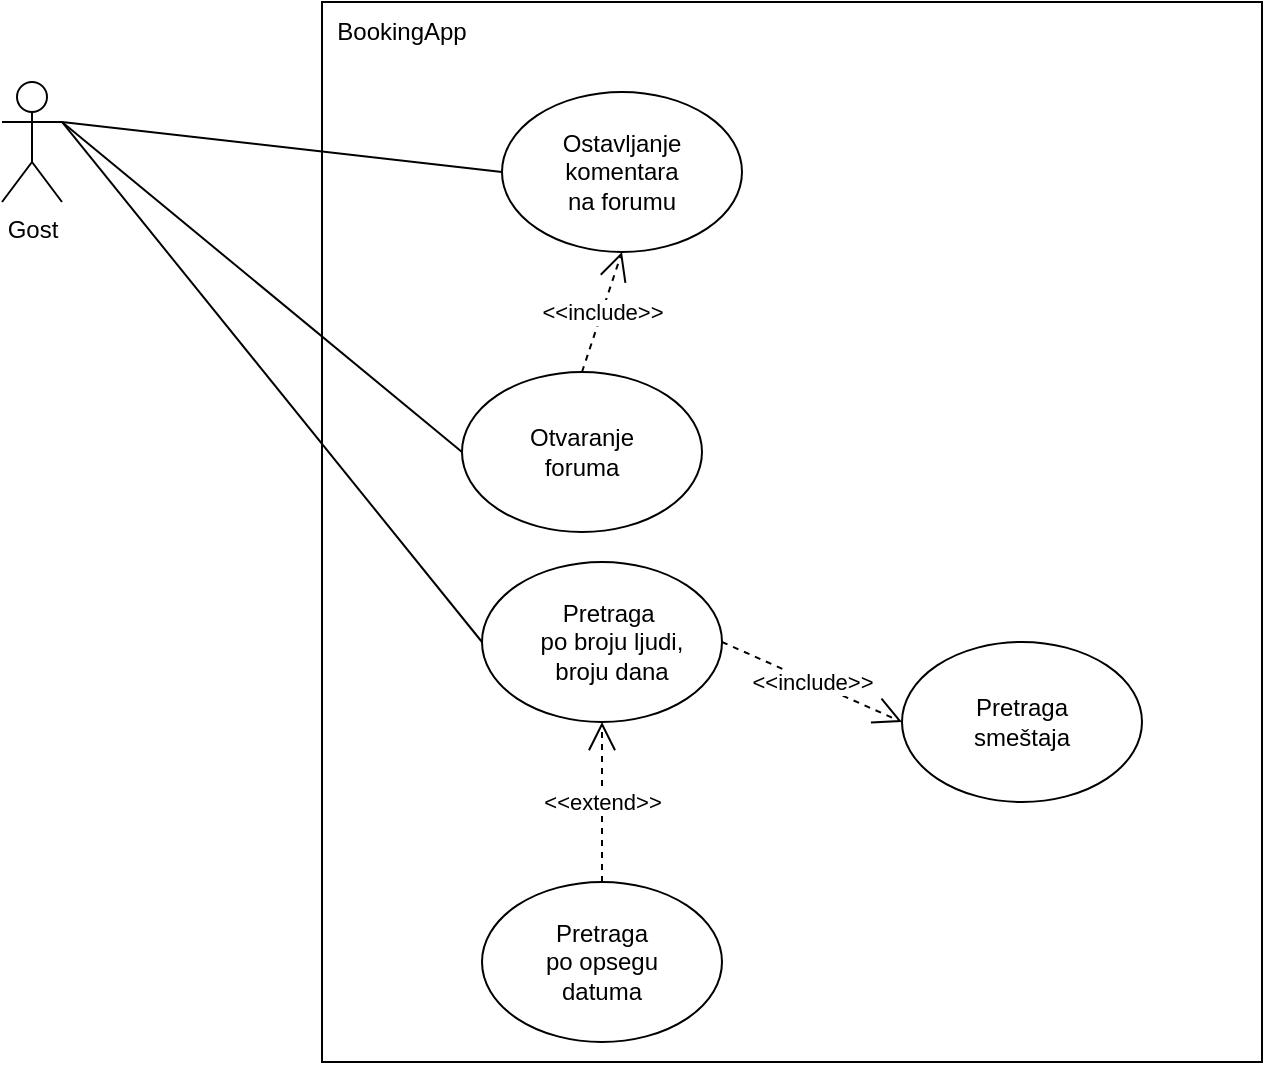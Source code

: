 <mxfile version="24.2.5" type="device" pages="3">
  <diagram name="Page-1" id="Gao6CCeyrSvHzHPnSlMe">
    <mxGraphModel dx="1290" dy="629" grid="1" gridSize="10" guides="1" tooltips="1" connect="1" arrows="1" fold="1" page="1" pageScale="1" pageWidth="850" pageHeight="1100" math="0" shadow="0">
      <root>
        <mxCell id="0" />
        <mxCell id="1" parent="0" />
        <mxCell id="QE1EpY1hvr6n0u_PBA_X-1" value="Gost" style="shape=umlActor;verticalLabelPosition=bottom;verticalAlign=top;html=1;outlineConnect=0;" parent="1" vertex="1">
          <mxGeometry x="80" y="210" width="30" height="60" as="geometry" />
        </mxCell>
        <mxCell id="QE1EpY1hvr6n0u_PBA_X-2" value="" style="rounded=0;whiteSpace=wrap;html=1;" parent="1" vertex="1">
          <mxGeometry x="240" y="170" width="470" height="530" as="geometry" />
        </mxCell>
        <mxCell id="QE1EpY1hvr6n0u_PBA_X-3" value="BookingApp" style="text;html=1;align=center;verticalAlign=middle;whiteSpace=wrap;rounded=0;" parent="1" vertex="1">
          <mxGeometry x="250" y="170" width="60" height="30" as="geometry" />
        </mxCell>
        <UserObject label="" link="data:page/id,4BlbzZwQB25rr30WY9NV" id="QE1EpY1hvr6n0u_PBA_X-4">
          <mxCell style="ellipse;whiteSpace=wrap;html=1;" parent="1" vertex="1">
            <mxGeometry x="310" y="355" width="120" height="80" as="geometry" />
          </mxCell>
        </UserObject>
        <mxCell id="QE1EpY1hvr6n0u_PBA_X-5" value="Otvaranje&lt;div&gt;foruma&lt;/div&gt;" style="text;html=1;align=center;verticalAlign=middle;whiteSpace=wrap;rounded=0;" parent="1" vertex="1">
          <mxGeometry x="340" y="380" width="60" height="30" as="geometry" />
        </mxCell>
        <UserObject label="" link="data:page/id,4BlbzZwQB25rr30WY9NV" id="QE1EpY1hvr6n0u_PBA_X-6">
          <mxCell style="ellipse;whiteSpace=wrap;html=1;" parent="1" vertex="1">
            <mxGeometry x="330" y="215" width="120" height="80" as="geometry" />
          </mxCell>
        </UserObject>
        <mxCell id="QE1EpY1hvr6n0u_PBA_X-7" value="Ostavljanje&lt;div&gt;komentara&lt;/div&gt;&lt;div&gt;na forumu&lt;/div&gt;" style="text;html=1;align=center;verticalAlign=middle;whiteSpace=wrap;rounded=0;" parent="1" vertex="1">
          <mxGeometry x="360" y="240" width="60" height="30" as="geometry" />
        </mxCell>
        <UserObject label="" link="data:page/id,cMyMZTN-Xkny6GXQS5Jq" id="QE1EpY1hvr6n0u_PBA_X-8">
          <mxCell style="ellipse;whiteSpace=wrap;html=1;" parent="1" vertex="1">
            <mxGeometry x="320" y="450" width="120" height="80" as="geometry" />
          </mxCell>
        </UserObject>
        <mxCell id="QE1EpY1hvr6n0u_PBA_X-9" value="Pretraga&amp;nbsp;&lt;div&gt;po broju ljudi, broju dana&lt;/div&gt;" style="text;html=1;align=center;verticalAlign=middle;whiteSpace=wrap;rounded=0;" parent="1" vertex="1">
          <mxGeometry x="340" y="475" width="90" height="30" as="geometry" />
        </mxCell>
        <mxCell id="QE1EpY1hvr6n0u_PBA_X-10" value="" style="endArrow=none;html=1;rounded=0;entryX=1;entryY=0.333;entryDx=0;entryDy=0;entryPerimeter=0;exitX=0;exitY=0.5;exitDx=0;exitDy=0;" parent="1" source="QE1EpY1hvr6n0u_PBA_X-4" target="QE1EpY1hvr6n0u_PBA_X-1" edge="1">
          <mxGeometry width="50" height="50" relative="1" as="geometry">
            <mxPoint x="400" y="350" as="sourcePoint" />
            <mxPoint x="450" y="300" as="targetPoint" />
          </mxGeometry>
        </mxCell>
        <mxCell id="QE1EpY1hvr6n0u_PBA_X-11" value="" style="endArrow=none;html=1;rounded=0;entryX=1;entryY=0.333;entryDx=0;entryDy=0;entryPerimeter=0;exitX=0;exitY=0.5;exitDx=0;exitDy=0;" parent="1" source="QE1EpY1hvr6n0u_PBA_X-6" target="QE1EpY1hvr6n0u_PBA_X-1" edge="1">
          <mxGeometry width="50" height="50" relative="1" as="geometry">
            <mxPoint x="320" y="260" as="sourcePoint" />
            <mxPoint x="160" y="290" as="targetPoint" />
          </mxGeometry>
        </mxCell>
        <mxCell id="QE1EpY1hvr6n0u_PBA_X-12" value="" style="endArrow=none;html=1;rounded=0;exitX=0;exitY=0.5;exitDx=0;exitDy=0;entryX=1;entryY=0.333;entryDx=0;entryDy=0;entryPerimeter=0;" parent="1" source="QE1EpY1hvr6n0u_PBA_X-8" target="QE1EpY1hvr6n0u_PBA_X-1" edge="1">
          <mxGeometry width="50" height="50" relative="1" as="geometry">
            <mxPoint x="320" y="365" as="sourcePoint" />
            <mxPoint x="180" y="350" as="targetPoint" />
          </mxGeometry>
        </mxCell>
        <mxCell id="ZUddCmN1AfWreRN_nDoZ-5" value="&amp;lt;&amp;lt;include&amp;gt;&amp;gt;" style="endArrow=open;endSize=12;dashed=1;html=1;rounded=0;exitX=0.5;exitY=0;exitDx=0;exitDy=0;entryX=0.5;entryY=1;entryDx=0;entryDy=0;" parent="1" source="QE1EpY1hvr6n0u_PBA_X-4" target="QE1EpY1hvr6n0u_PBA_X-6" edge="1">
          <mxGeometry width="160" relative="1" as="geometry">
            <mxPoint x="390" y="300" as="sourcePoint" />
            <mxPoint x="550" y="300" as="targetPoint" />
          </mxGeometry>
        </mxCell>
        <UserObject label="" link="data:page/id,cMyMZTN-Xkny6GXQS5Jq" id="ljx4JP-d50ewhqAf7Ueq-1">
          <mxCell style="ellipse;whiteSpace=wrap;html=1;" parent="1" vertex="1">
            <mxGeometry x="320" y="610" width="120" height="80" as="geometry" />
          </mxCell>
        </UserObject>
        <UserObject label="Pretraga&lt;div&gt;smeštaja&lt;/div&gt;" link="data:page/id,cMyMZTN-Xkny6GXQS5Jq" id="ljx4JP-d50ewhqAf7Ueq-2">
          <mxCell style="ellipse;whiteSpace=wrap;html=1;" parent="1" vertex="1">
            <mxGeometry x="530" y="490" width="120" height="80" as="geometry" />
          </mxCell>
        </UserObject>
        <mxCell id="_x8vZX4XEAiADp94z5Ct-1" value="&amp;lt;&amp;lt;include&amp;gt;&amp;gt;" style="endArrow=open;endSize=12;dashed=1;html=1;rounded=0;exitX=1;exitY=0.5;exitDx=0;exitDy=0;entryX=0;entryY=0.5;entryDx=0;entryDy=0;" parent="1" source="QE1EpY1hvr6n0u_PBA_X-8" target="ljx4JP-d50ewhqAf7Ueq-2" edge="1">
          <mxGeometry width="160" relative="1" as="geometry">
            <mxPoint x="375" y="270" as="sourcePoint" />
            <mxPoint x="399" y="339" as="targetPoint" />
          </mxGeometry>
        </mxCell>
        <mxCell id="JQKyBSkJ250PzLrSri4O-2" value="Pretraga po opsegu datuma" style="text;html=1;align=center;verticalAlign=middle;whiteSpace=wrap;rounded=0;" parent="1" vertex="1">
          <mxGeometry x="350" y="635" width="60" height="30" as="geometry" />
        </mxCell>
        <mxCell id="dtJXtdHIAcOuE7yYMlyh-1" value="&amp;lt;&amp;lt;extend&amp;gt;&amp;gt;" style="endArrow=open;endSize=12;dashed=1;html=1;rounded=0;exitX=0.5;exitY=0;exitDx=0;exitDy=0;entryX=0.5;entryY=1;entryDx=0;entryDy=0;" parent="1" source="ljx4JP-d50ewhqAf7Ueq-1" target="QE1EpY1hvr6n0u_PBA_X-8" edge="1">
          <mxGeometry width="160" relative="1" as="geometry">
            <mxPoint x="450" y="500" as="sourcePoint" />
            <mxPoint x="540" y="540" as="targetPoint" />
          </mxGeometry>
        </mxCell>
      </root>
    </mxGraphModel>
  </diagram>
  <diagram id="4BlbzZwQB25rr30WY9NV" name="Page-3">
    <mxGraphModel dx="1290" dy="629" grid="1" gridSize="10" guides="1" tooltips="1" connect="1" arrows="1" fold="1" page="1" pageScale="1" pageWidth="850" pageHeight="1100" math="0" shadow="0">
      <root>
        <mxCell id="0" />
        <mxCell id="1" parent="0" />
        <mxCell id="-b6bnM5k2tCqvHz4noWU-1" value="" style="rounded=0;whiteSpace=wrap;html=1;" parent="1" vertex="1">
          <mxGeometry x="20" y="80" width="390" height="290" as="geometry" />
        </mxCell>
        <mxCell id="-b6bnM5k2tCqvHz4noWU-2" value="&lt;div&gt;&lt;div&gt;&lt;b&gt;Naziv: &lt;/b&gt;Ostavljanje komentara na forumu&lt;/div&gt;&lt;div&gt;&lt;b&gt;Preduslov:&amp;nbsp;&lt;/b&gt;Korisnik je prijavljen kao gost,&amp;nbsp;&lt;span style=&quot;background-color: initial;&quot;&gt;pregledao je lokacije i odabrao je forum&lt;/span&gt;&lt;/div&gt;&lt;div&gt;&lt;b&gt;Posledica:&amp;nbsp;&lt;/b&gt;Korsnik je postavio komentar na postojećem forumu&lt;span style=&quot;white-space: pre;&quot;&gt;&#x9;&lt;/span&gt;&lt;/div&gt;&lt;/div&gt;&lt;b&gt;Osnovni tok:&lt;/b&gt;&lt;div&gt;1. Sistem ucitava stranicu sa svim postojecim komentarima&lt;/div&gt;&lt;div&gt;2. Gost unosi komentar&amp;nbsp;&lt;/div&gt;&lt;div&gt;3. Sistem cuva komentar&lt;/div&gt;&lt;div&gt;4. Sistem prikazuje kreirani komentar&lt;/div&gt;&lt;div&gt;5. Slučaj korišćenja se završava&lt;/div&gt;&lt;div&gt;&lt;b&gt;Alternative:&lt;/b&gt;&lt;/div&gt;&lt;div&gt;3a: Sistem čuva komentar i oznacava ga kao posebno koristan ako je gost vec bio na toj lokaciji&lt;/div&gt;" style="text;html=1;align=left;verticalAlign=middle;whiteSpace=wrap;rounded=0;" parent="1" vertex="1">
          <mxGeometry x="30" y="80" width="350" height="240" as="geometry" />
        </mxCell>
        <mxCell id="75sgWWCs0nZRKWrHWWrA-1" value="" style="rounded=0;whiteSpace=wrap;html=1;" vertex="1" parent="1">
          <mxGeometry x="440" y="80" width="390" height="290" as="geometry" />
        </mxCell>
        <mxCell id="75sgWWCs0nZRKWrHWWrA-2" value="&lt;div&gt;&lt;b&gt;Naziv: &lt;/b&gt;Otvaranje foruma&lt;/div&gt;&lt;div&gt;&lt;b&gt;Preduslov: &lt;/b&gt;Korisnik je prijavljen kao gost&lt;/div&gt;&lt;div&gt;&lt;b&gt;Posledica: &lt;/b&gt;Korsnik je otvorio forum na odabranoj lokaciji i &lt;span style=&quot;white-space: pre;&quot;&gt;&#x9;&lt;/span&gt;&lt;span style=&quot;white-space: pre;&quot;&gt;&#x9;&lt;/span&gt;&amp;nbsp; &amp;nbsp;ostavio prvi komentar&lt;/div&gt;&lt;b&gt;Osnovni tok:&lt;/b&gt;&lt;div&gt;1. Gost pregleda lokacije i klikne na odredjenu lokaciju&amp;nbsp;&lt;/div&gt;&lt;div&gt;2. Sistem ucitava stranicu za individualni forum&lt;/div&gt;&lt;div&gt;&lt;div&gt;3. Sistem kreira forum&lt;/div&gt;&lt;/div&gt;&lt;div&gt;4. [ Uključi: Ostavljanje komentara na forumu ]&lt;/div&gt;&lt;div&gt;&lt;span style=&quot;background-color: initial;&quot;&gt;5. Sistem omogucava gostu opciju da zatvori forum&lt;/span&gt;&lt;br&gt;&lt;/div&gt;&lt;div&gt;6. Slučaj korišćenja se završava&lt;/div&gt;&lt;div&gt;&lt;b&gt;Alternative:&lt;/b&gt;&lt;/div&gt;&lt;div&gt;3a: Gost se navigira na drugu stranicu i ne kreira forum&lt;/div&gt;" style="text;html=1;align=left;verticalAlign=middle;whiteSpace=wrap;rounded=0;" vertex="1" parent="1">
          <mxGeometry x="450" y="90" width="350" height="240" as="geometry" />
        </mxCell>
      </root>
    </mxGraphModel>
  </diagram>
  <diagram id="cMyMZTN-Xkny6GXQS5Jq" name="Page-4">
    <mxGraphModel dx="1290" dy="629" grid="1" gridSize="10" guides="1" tooltips="1" connect="1" arrows="1" fold="1" page="1" pageScale="1" pageWidth="850" pageHeight="1100" math="0" shadow="0">
      <root>
        <mxCell id="0" />
        <mxCell id="1" parent="0" />
        <mxCell id="BL4IeS5il5wvud6-nDbh-1" value="" style="rounded=0;whiteSpace=wrap;html=1;" parent="1" vertex="1">
          <mxGeometry x="90" y="70" width="390" height="170" as="geometry" />
        </mxCell>
        <mxCell id="BL4IeS5il5wvud6-nDbh-2" value="&lt;div&gt;&lt;div&gt;&lt;b&gt;Naziv: &lt;/b&gt;Pretraga po broju ljudi i broju dana&lt;/div&gt;&lt;div&gt;&lt;b&gt;Preduslov:&amp;nbsp;&lt;/b&gt;Korisnik je prijavljen kao gost&lt;/div&gt;&lt;div&gt;&lt;b&gt;Posledica: &lt;/b&gt;Korisnik je pronašao smeštaj za željeni broj ljudi, broj dana i opciono opseg datuma i rezervisao smeštaj&amp;nbsp;&lt;/div&gt;&lt;/div&gt;&lt;b&gt;Osnovni tok:&lt;/b&gt;&lt;div&gt;1. Korisnik unosi broj ljudi i na koliko dana bi zeleo da putuje&lt;/div&gt;&lt;div&gt;2. [ Tačka proširenja: Pretraga po opsegu datuma ]&lt;/div&gt;&lt;div&gt;&lt;span style=&quot;background-color: initial;&quot;&gt;2. [ Uključuje: Pretragu smeštaja ]&lt;/span&gt;&lt;br&gt;&lt;/div&gt;&lt;div&gt;3. Slučaj korišćenja se završava&lt;/div&gt;&lt;div&gt;&lt;b&gt;Alternative:&lt;/b&gt;&lt;/div&gt;&lt;div&gt;&lt;br&gt;&lt;/div&gt;" style="text;html=1;align=left;verticalAlign=middle;whiteSpace=wrap;rounded=0;" parent="1" vertex="1">
          <mxGeometry x="100" y="70" width="370" height="180" as="geometry" />
        </mxCell>
        <mxCell id="PZ2fJgWXGftWVnVO-jN2-1" value="" style="rounded=0;whiteSpace=wrap;html=1;" vertex="1" parent="1">
          <mxGeometry x="90" y="260" width="390" height="150" as="geometry" />
        </mxCell>
        <mxCell id="PZ2fJgWXGftWVnVO-jN2-2" value="&lt;div&gt;&lt;div&gt;&lt;b&gt;Naziv: &lt;/b&gt;Pretraga po opsegu datuma&lt;/div&gt;&lt;div&gt;&lt;b&gt;Preduslov: &lt;/b&gt;Stranica za unošenje filtera je aktivna, korisnik je već uneo filtere po broju ljudi i broju dana&lt;/div&gt;&lt;div&gt;&lt;b&gt;Posledica: &lt;/b&gt;Korisnik je pronašao smeštaj za željeni broj ljudi, broj dana i opseg datuma i rezervisao smeštaj&amp;nbsp;&lt;/div&gt;&lt;/div&gt;&lt;b&gt;Osnovni tok:&lt;/b&gt;&lt;div&gt;1. Korisnik unosi opseg datuma kada bi želeo da putuje&amp;nbsp;&lt;/div&gt;&lt;div&gt;&lt;span style=&quot;background-color: initial;&quot;&gt;2. Slučaj korišćenja se završava&lt;/span&gt;&lt;br&gt;&lt;/div&gt;&lt;div&gt;&lt;b&gt;Alternative:&lt;/b&gt;&lt;/div&gt;&lt;div&gt;&lt;br&gt;&lt;/div&gt;" style="text;html=1;align=left;verticalAlign=middle;whiteSpace=wrap;rounded=0;" vertex="1" parent="1">
          <mxGeometry x="100" y="260" width="370" height="160" as="geometry" />
        </mxCell>
        <mxCell id="m7pMKMDgUdO0POb1Oa2X-1" value="" style="rounded=0;whiteSpace=wrap;html=1;" vertex="1" parent="1">
          <mxGeometry x="500" y="70" width="390" height="340" as="geometry" />
        </mxCell>
        <mxCell id="m7pMKMDgUdO0POb1Oa2X-2" value="&lt;div&gt;&lt;div&gt;&lt;b&gt;Naziv: &lt;/b&gt;Pretraga smeštaja&lt;/div&gt;&lt;div&gt;&lt;b&gt;Preduslov:&amp;nbsp;&lt;/b&gt;Korisnik je prijavljen kao gost, popunjene su vrednosti pretrage broj ljudi i broj dana, opciono i opseg datuma&lt;/div&gt;&lt;div&gt;&lt;b&gt;Posledica: &lt;/b&gt;Korisnik je rezervisao smeštaj&amp;nbsp;&lt;/div&gt;&lt;/div&gt;&lt;b&gt;Osnovni tok:&lt;/b&gt;&lt;div&gt;1. Sistem pronalazi slobodne smeštaje i njihove slobodne termine za zadati broj ljudi i broj dana i opciono za&amp;nbsp;&lt;span style=&quot;background-color: initial;&quot;&gt;zadati opseg datuma&lt;/span&gt;&lt;/div&gt;&lt;div&gt;2. Sistem prikazuje korisniku pronađene slobodne smeštaje i&amp;nbsp; &amp;nbsp; &amp;nbsp; &amp;nbsp; &amp;nbsp; &amp;nbsp; &amp;nbsp; njihove slobodne termine&lt;/div&gt;&lt;div&gt;4. Korisnik bira neku od ponuđenih opcija&lt;/div&gt;&lt;div&gt;5. Sistem kreira rezervaciju&lt;/div&gt;&lt;div&gt;6. Slučaj korišćenja se završava&lt;/div&gt;&lt;div&gt;&lt;b&gt;Alternative:&lt;/b&gt;&lt;/div&gt;&lt;div&gt;&lt;span style=&quot;background-color: initial;&quot;&gt;4a: Korisnik se navigira na drugu stavku menija i prekida čitav&amp;nbsp; &amp;nbsp; &amp;nbsp; &amp;nbsp; &amp;nbsp; &amp;nbsp; &amp;nbsp; &amp;nbsp;proces&amp;nbsp;&lt;/span&gt;&lt;/div&gt;" style="text;html=1;align=left;verticalAlign=middle;whiteSpace=wrap;rounded=0;" vertex="1" parent="1">
          <mxGeometry x="510" y="70" width="370" height="300" as="geometry" />
        </mxCell>
        <mxCell id="m7pMKMDgUdO0POb1Oa2X-3" value="Text" style="text;html=1;align=center;verticalAlign=middle;resizable=0;points=[];autosize=1;strokeColor=none;fillColor=none;" vertex="1" parent="1">
          <mxGeometry x="925" y="268" width="50" height="30" as="geometry" />
        </mxCell>
      </root>
    </mxGraphModel>
  </diagram>
</mxfile>
